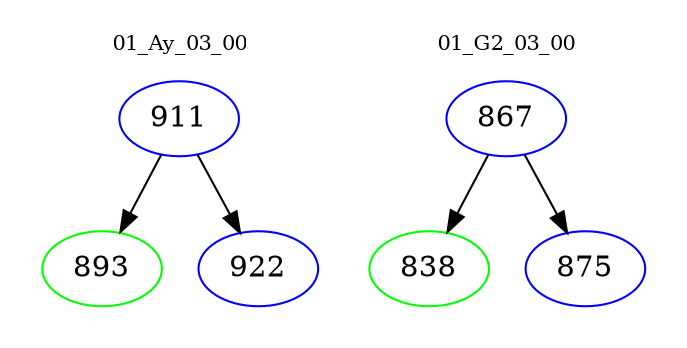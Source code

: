 digraph{
subgraph cluster_0 {
color = white
label = "01_Ay_03_00";
fontsize=10;
T0_911 [label="911", color="blue"]
T0_911 -> T0_893 [color="black"]
T0_893 [label="893", color="green"]
T0_911 -> T0_922 [color="black"]
T0_922 [label="922", color="blue"]
}
subgraph cluster_1 {
color = white
label = "01_G2_03_00";
fontsize=10;
T1_867 [label="867", color="blue"]
T1_867 -> T1_838 [color="black"]
T1_838 [label="838", color="green"]
T1_867 -> T1_875 [color="black"]
T1_875 [label="875", color="blue"]
}
}
